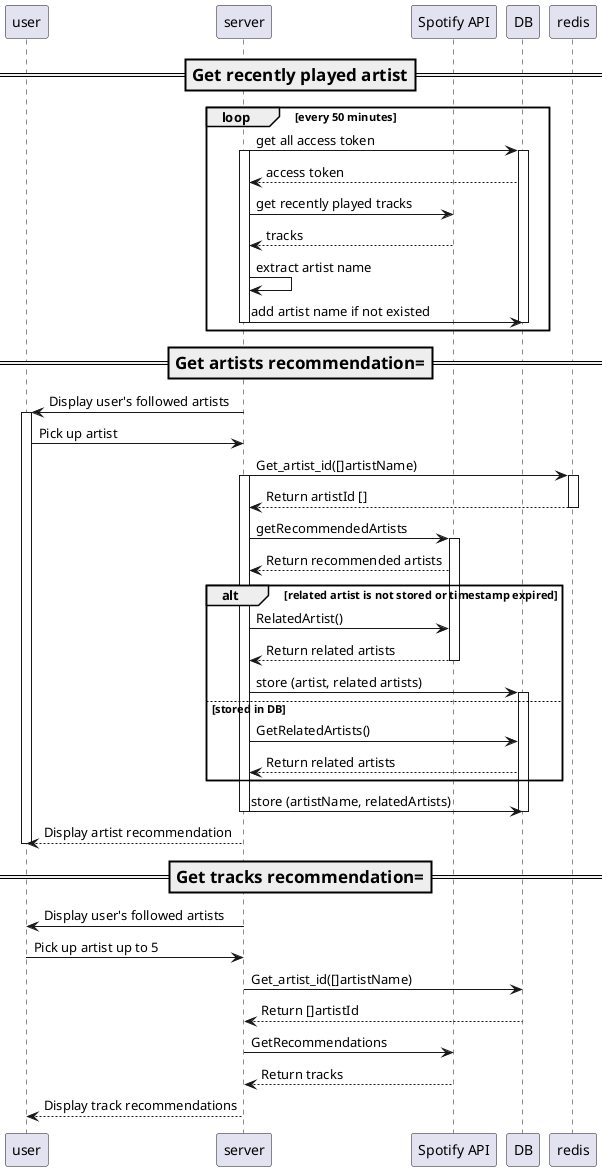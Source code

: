 @startuml 
participant user
participant "server" as server
participant "Spotify API" as spotify

===Get recently played artist==

loop every 50 minutes
    server -> DB: get all access token
    activate server  
    activate DB
    DB --> server: access token
    server -> spotify: get recently played tracks
    spotify --> server: tracks
    server -> server: extract artist name
    server -> DB: add artist name if not existed
    deactivate server
    deactivate DB

end

===Get artists recommendation===

server -> user: Display user's followed artists
activate user
user -> server: Pick up artist
server -> redis: Get_artist_id([]artistName)
activate server
activate redis
redis --> server: Return artistId []
deactivate redis
server -> spotify: getRecommendedArtists
activate spotify
spotify --> server: Return recommended artists
alt related artist is not stored or timestamp expired
  server -> spotify: RelatedArtist()
  spotify --> server: Return related artists
  deactivate spotify
  server -> DB: store (artist, related artists)
  activate DB
else stored in DB
  server -> DB: GetRelatedArtists()
  DB --> server: Return related artists
end 

server -> DB: store (artistName, relatedArtists)
deactivate DB
deactivate server
server --> user: Display artist recommendation
deactivate user

===Get tracks recommendation===

server -> user: Display user's followed artists
user -> server: Pick up artist up to 5
server -> DB: Get_artist_id([]artistName)
DB --> server: Return []artistId
server -> spotify: GetRecommendations
spotify --> server: Return tracks
server --> user: Display track recommendations

@enduml